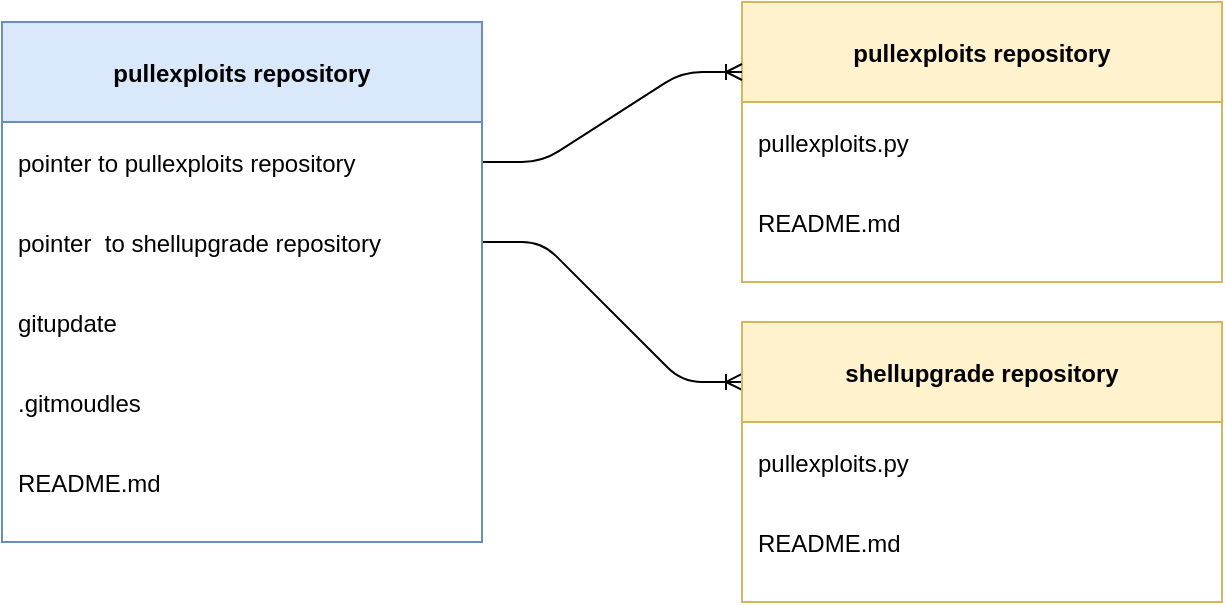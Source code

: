 <mxfile version="14.1.8" type="device"><diagram id="R2lEEEUBdFMjLlhIrx00" name="Page-1"><mxGraphModel dx="1422" dy="822" grid="1" gridSize="10" guides="1" tooltips="1" connect="1" arrows="1" fold="1" page="1" pageScale="1" pageWidth="850" pageHeight="1100" math="0" shadow="0" extFonts="Permanent Marker^https://fonts.googleapis.com/css?family=Permanent+Marker"><root><mxCell id="0"/><mxCell id="1" parent="0"/><mxCell id="C-vyLk0tnHw3VtMMgP7b-2" value="pullexploits repository" style="shape=table;startSize=50;container=1;collapsible=1;childLayout=tableLayout;fixedRows=1;rowLines=0;fontStyle=1;align=center;resizeLast=1;fillColor=#fff2cc;strokeColor=#d6b656;" parent="1" vertex="1"><mxGeometry x="470" y="110" width="240" height="140" as="geometry"/></mxCell><mxCell id="C-vyLk0tnHw3VtMMgP7b-9" value="" style="shape=partialRectangle;collapsible=0;dropTarget=0;pointerEvents=0;fillColor=none;points=[[0,0.5],[1,0.5]];portConstraint=eastwest;top=0;left=0;right=0;bottom=0;" parent="C-vyLk0tnHw3VtMMgP7b-2" vertex="1"><mxGeometry y="50" width="240" height="40" as="geometry"/></mxCell><mxCell id="C-vyLk0tnHw3VtMMgP7b-11" value="pullexploits.py" style="shape=partialRectangle;overflow=hidden;connectable=0;fillColor=none;top=0;left=0;bottom=0;right=0;align=left;spacingLeft=6;" parent="C-vyLk0tnHw3VtMMgP7b-9" vertex="1"><mxGeometry width="240" height="40" as="geometry"/></mxCell><mxCell id="IJ8Oc4n9z1sQg_yu5c0v-3" value="" style="shape=partialRectangle;collapsible=0;dropTarget=0;pointerEvents=0;fillColor=none;points=[[0,0.5],[1,0.5]];portConstraint=eastwest;top=0;left=0;right=0;bottom=0;" vertex="1" parent="C-vyLk0tnHw3VtMMgP7b-2"><mxGeometry y="90" width="240" height="40" as="geometry"/></mxCell><mxCell id="IJ8Oc4n9z1sQg_yu5c0v-5" value="README.md" style="shape=partialRectangle;overflow=hidden;connectable=0;fillColor=none;top=0;left=0;bottom=0;right=0;align=left;spacingLeft=6;" vertex="1" parent="IJ8Oc4n9z1sQg_yu5c0v-3"><mxGeometry width="240" height="40" as="geometry"/></mxCell><mxCell id="IJ8Oc4n9z1sQg_yu5c0v-2" value="" style="edgeStyle=entityRelationEdgeStyle;fontSize=12;html=1;endArrow=ERoneToMany;entryX=0;entryY=0.25;entryDx=0;entryDy=0;" edge="1" parent="1" source="IJ8Oc4n9z1sQg_yu5c0v-28" target="C-vyLk0tnHw3VtMMgP7b-2"><mxGeometry width="100" height="100" relative="1" as="geometry"><mxPoint x="350" y="145" as="sourcePoint"/><mxPoint x="350" y="360" as="targetPoint"/></mxGeometry></mxCell><mxCell id="IJ8Oc4n9z1sQg_yu5c0v-16" value="" style="edgeStyle=entityRelationEdgeStyle;fontSize=12;html=1;endArrow=ERoneToMany;exitX=1;exitY=0.5;exitDx=0;exitDy=0;entryX=0;entryY=0.214;entryDx=0;entryDy=0;entryPerimeter=0;" edge="1" parent="1" source="IJ8Oc4n9z1sQg_yu5c0v-30" target="IJ8Oc4n9z1sQg_yu5c0v-22"><mxGeometry width="100" height="100" relative="1" as="geometry"><mxPoint x="350" y="175" as="sourcePoint"/><mxPoint x="470" y="302.5" as="targetPoint"/></mxGeometry></mxCell><mxCell id="IJ8Oc4n9z1sQg_yu5c0v-22" value="shellupgrade repository" style="shape=table;startSize=50;container=1;collapsible=1;childLayout=tableLayout;fixedRows=1;rowLines=0;fontStyle=1;align=center;resizeLast=1;fillColor=#fff2cc;strokeColor=#d6b656;" vertex="1" parent="1"><mxGeometry x="470" y="270" width="240" height="140" as="geometry"/></mxCell><mxCell id="IJ8Oc4n9z1sQg_yu5c0v-23" value="" style="shape=partialRectangle;collapsible=0;dropTarget=0;pointerEvents=0;fillColor=none;points=[[0,0.5],[1,0.5]];portConstraint=eastwest;top=0;left=0;right=0;bottom=0;" vertex="1" parent="IJ8Oc4n9z1sQg_yu5c0v-22"><mxGeometry y="50" width="240" height="40" as="geometry"/></mxCell><mxCell id="IJ8Oc4n9z1sQg_yu5c0v-24" value="pullexploits.py" style="shape=partialRectangle;overflow=hidden;connectable=0;fillColor=none;top=0;left=0;bottom=0;right=0;align=left;spacingLeft=6;" vertex="1" parent="IJ8Oc4n9z1sQg_yu5c0v-23"><mxGeometry width="240" height="40" as="geometry"/></mxCell><mxCell id="IJ8Oc4n9z1sQg_yu5c0v-25" value="" style="shape=partialRectangle;collapsible=0;dropTarget=0;pointerEvents=0;fillColor=none;points=[[0,0.5],[1,0.5]];portConstraint=eastwest;top=0;left=0;right=0;bottom=0;" vertex="1" parent="IJ8Oc4n9z1sQg_yu5c0v-22"><mxGeometry y="90" width="240" height="40" as="geometry"/></mxCell><mxCell id="IJ8Oc4n9z1sQg_yu5c0v-26" value="README.md" style="shape=partialRectangle;overflow=hidden;connectable=0;fillColor=none;top=0;left=0;bottom=0;right=0;align=left;spacingLeft=6;" vertex="1" parent="IJ8Oc4n9z1sQg_yu5c0v-25"><mxGeometry width="240" height="40" as="geometry"/></mxCell><mxCell id="IJ8Oc4n9z1sQg_yu5c0v-27" value="pullexploits repository" style="shape=table;startSize=50;container=1;collapsible=1;childLayout=tableLayout;fixedRows=1;rowLines=0;fontStyle=1;align=center;resizeLast=1;fillColor=#dae8fc;strokeColor=#6c8ebf;" vertex="1" parent="1"><mxGeometry x="100" y="120" width="240" height="260" as="geometry"/></mxCell><mxCell id="IJ8Oc4n9z1sQg_yu5c0v-28" value="" style="shape=partialRectangle;collapsible=0;dropTarget=0;pointerEvents=0;fillColor=none;points=[[0,0.5],[1,0.5]];portConstraint=eastwest;top=0;left=0;right=0;bottom=0;" vertex="1" parent="IJ8Oc4n9z1sQg_yu5c0v-27"><mxGeometry y="50" width="240" height="40" as="geometry"/></mxCell><mxCell id="IJ8Oc4n9z1sQg_yu5c0v-29" value="pointer to pullexploits repository" style="shape=partialRectangle;overflow=hidden;connectable=0;fillColor=none;top=0;left=0;bottom=0;right=0;align=left;spacingLeft=6;" vertex="1" parent="IJ8Oc4n9z1sQg_yu5c0v-28"><mxGeometry width="240" height="40" as="geometry"/></mxCell><mxCell id="IJ8Oc4n9z1sQg_yu5c0v-30" value="" style="shape=partialRectangle;collapsible=0;dropTarget=0;pointerEvents=0;fillColor=none;points=[[0,0.5],[1,0.5]];portConstraint=eastwest;top=0;left=0;right=0;bottom=0;" vertex="1" parent="IJ8Oc4n9z1sQg_yu5c0v-27"><mxGeometry y="90" width="240" height="40" as="geometry"/></mxCell><mxCell id="IJ8Oc4n9z1sQg_yu5c0v-31" value="pointer  to shellupgrade repository" style="shape=partialRectangle;overflow=hidden;connectable=0;fillColor=none;top=0;left=0;bottom=0;right=0;align=left;spacingLeft=6;" vertex="1" parent="IJ8Oc4n9z1sQg_yu5c0v-30"><mxGeometry width="240" height="40" as="geometry"/></mxCell><mxCell id="IJ8Oc4n9z1sQg_yu5c0v-32" value="" style="shape=partialRectangle;collapsible=0;dropTarget=0;pointerEvents=0;fillColor=none;points=[[0,0.5],[1,0.5]];portConstraint=eastwest;top=0;left=0;right=0;bottom=0;" vertex="1" parent="IJ8Oc4n9z1sQg_yu5c0v-27"><mxGeometry y="130" width="240" height="40" as="geometry"/></mxCell><mxCell id="IJ8Oc4n9z1sQg_yu5c0v-33" value="gitupdate" style="shape=partialRectangle;overflow=hidden;connectable=0;fillColor=none;top=0;left=0;bottom=0;right=0;align=left;spacingLeft=6;" vertex="1" parent="IJ8Oc4n9z1sQg_yu5c0v-32"><mxGeometry width="240" height="40" as="geometry"/></mxCell><mxCell id="IJ8Oc4n9z1sQg_yu5c0v-34" value="" style="shape=partialRectangle;collapsible=0;dropTarget=0;pointerEvents=0;fillColor=none;points=[[0,0.5],[1,0.5]];portConstraint=eastwest;top=0;left=0;right=0;bottom=0;" vertex="1" parent="IJ8Oc4n9z1sQg_yu5c0v-27"><mxGeometry y="170" width="240" height="40" as="geometry"/></mxCell><mxCell id="IJ8Oc4n9z1sQg_yu5c0v-35" value=".gitmoudles" style="shape=partialRectangle;overflow=hidden;connectable=0;fillColor=none;top=0;left=0;bottom=0;right=0;align=left;spacingLeft=6;" vertex="1" parent="IJ8Oc4n9z1sQg_yu5c0v-34"><mxGeometry width="240" height="40" as="geometry"/></mxCell><mxCell id="IJ8Oc4n9z1sQg_yu5c0v-36" value="" style="shape=partialRectangle;collapsible=0;dropTarget=0;pointerEvents=0;fillColor=none;points=[[0,0.5],[1,0.5]];portConstraint=eastwest;top=0;left=0;right=0;bottom=0;" vertex="1" parent="IJ8Oc4n9z1sQg_yu5c0v-27"><mxGeometry y="210" width="240" height="40" as="geometry"/></mxCell><mxCell id="IJ8Oc4n9z1sQg_yu5c0v-37" value="README.md" style="shape=partialRectangle;overflow=hidden;connectable=0;fillColor=none;top=0;left=0;bottom=0;right=0;align=left;spacingLeft=6;" vertex="1" parent="IJ8Oc4n9z1sQg_yu5c0v-36"><mxGeometry width="240" height="40" as="geometry"/></mxCell></root></mxGraphModel></diagram></mxfile>